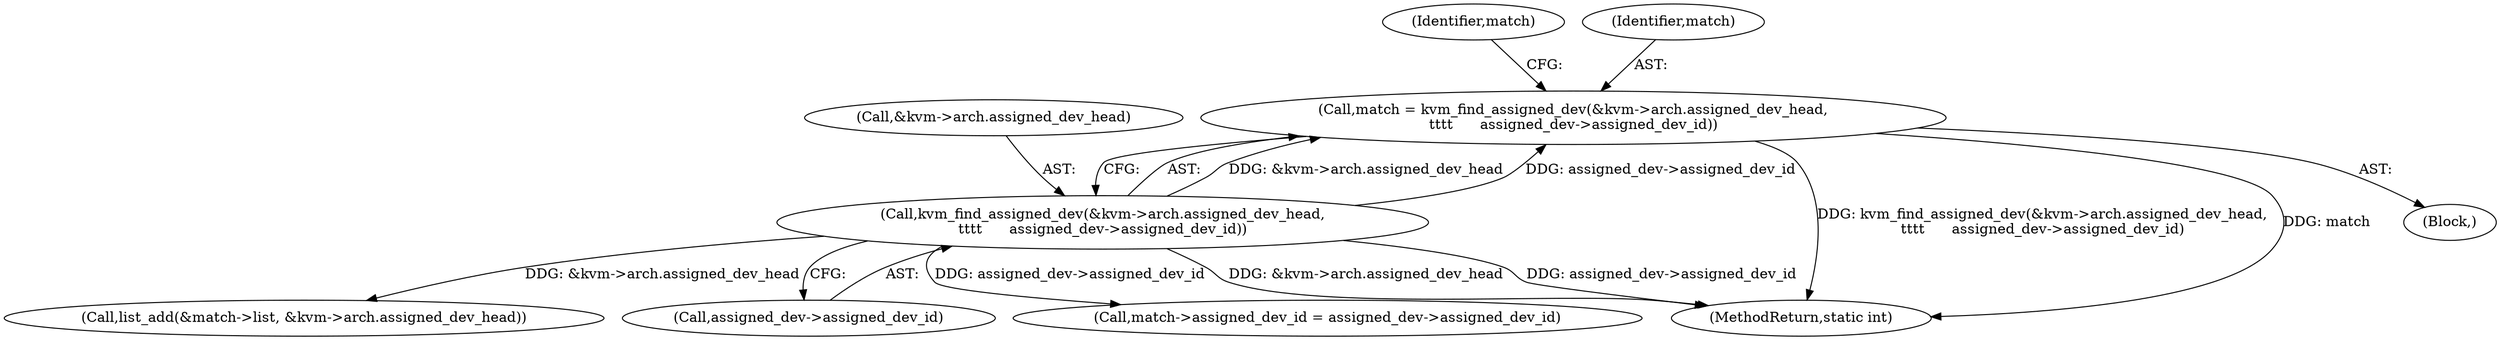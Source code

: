 digraph "0_linux_c4e7f9022e506c6635a5037713c37118e23193e4@pointer" {
"1000136" [label="(Call,match = kvm_find_assigned_dev(&kvm->arch.assigned_dev_head,\n\t\t\t\t      assigned_dev->assigned_dev_id))"];
"1000138" [label="(Call,kvm_find_assigned_dev(&kvm->arch.assigned_dev_head,\n\t\t\t\t      assigned_dev->assigned_dev_id))"];
"1000105" [label="(Block,)"];
"1000149" [label="(Identifier,match)"];
"1000398" [label="(MethodReturn,static int)"];
"1000313" [label="(Call,list_add(&match->list, &kvm->arch.assigned_dev_head))"];
"1000145" [label="(Call,assigned_dev->assigned_dev_id)"];
"1000139" [label="(Call,&kvm->arch.assigned_dev_head)"];
"1000137" [label="(Identifier,match)"];
"1000138" [label="(Call,kvm_find_assigned_dev(&kvm->arch.assigned_dev_head,\n\t\t\t\t      assigned_dev->assigned_dev_id))"];
"1000250" [label="(Call,match->assigned_dev_id = assigned_dev->assigned_dev_id)"];
"1000136" [label="(Call,match = kvm_find_assigned_dev(&kvm->arch.assigned_dev_head,\n\t\t\t\t      assigned_dev->assigned_dev_id))"];
"1000136" -> "1000105"  [label="AST: "];
"1000136" -> "1000138"  [label="CFG: "];
"1000137" -> "1000136"  [label="AST: "];
"1000138" -> "1000136"  [label="AST: "];
"1000149" -> "1000136"  [label="CFG: "];
"1000136" -> "1000398"  [label="DDG: kvm_find_assigned_dev(&kvm->arch.assigned_dev_head,\n\t\t\t\t      assigned_dev->assigned_dev_id)"];
"1000136" -> "1000398"  [label="DDG: match"];
"1000138" -> "1000136"  [label="DDG: &kvm->arch.assigned_dev_head"];
"1000138" -> "1000136"  [label="DDG: assigned_dev->assigned_dev_id"];
"1000138" -> "1000145"  [label="CFG: "];
"1000139" -> "1000138"  [label="AST: "];
"1000145" -> "1000138"  [label="AST: "];
"1000138" -> "1000398"  [label="DDG: &kvm->arch.assigned_dev_head"];
"1000138" -> "1000398"  [label="DDG: assigned_dev->assigned_dev_id"];
"1000138" -> "1000250"  [label="DDG: assigned_dev->assigned_dev_id"];
"1000138" -> "1000313"  [label="DDG: &kvm->arch.assigned_dev_head"];
}
